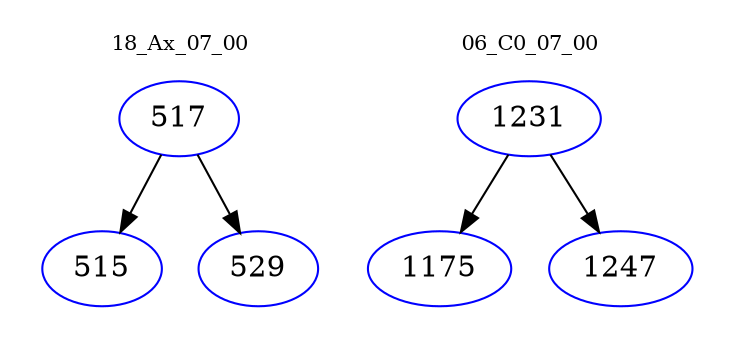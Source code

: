 digraph{
subgraph cluster_0 {
color = white
label = "18_Ax_07_00";
fontsize=10;
T0_517 [label="517", color="blue"]
T0_517 -> T0_515 [color="black"]
T0_515 [label="515", color="blue"]
T0_517 -> T0_529 [color="black"]
T0_529 [label="529", color="blue"]
}
subgraph cluster_1 {
color = white
label = "06_C0_07_00";
fontsize=10;
T1_1231 [label="1231", color="blue"]
T1_1231 -> T1_1175 [color="black"]
T1_1175 [label="1175", color="blue"]
T1_1231 -> T1_1247 [color="black"]
T1_1247 [label="1247", color="blue"]
}
}

